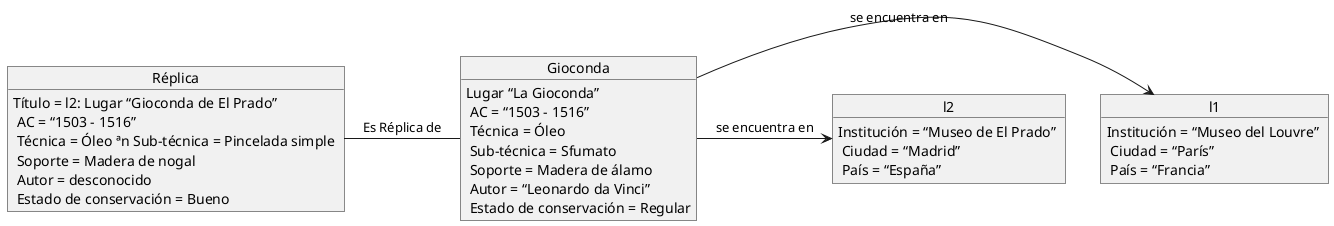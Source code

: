 @startuml

object Gioconda 
Gioconda : Lugar “La Gioconda” \n AC = “1503 - 1516” \n Técnica = Óleo \n Sub-técnica = Sfumato \n Soporte = Madera de álamo \n Autor = “Leonardo da Vinci” \n Estado de conservación = Regular

object l1 
l1 : Institución = “Museo del Louvre” \n Ciudad = “París” \n País = “Francia”
Gioconda => l1 : se encuentra en

object Réplica
Réplica : Título = l2: Lugar “Gioconda de El Prado” \n AC = “1503 - 1516” \n Técnica = Óleo ªn Sub-técnica = Pincelada simple \n Soporte = Madera de nogal \n Autor = desconocido \n Estado de conservación = Bueno

Réplica = Gioconda : Es Réplica de

object l2 
l2 : Institución = “Museo de El Prado” \n Ciudad = “Madrid” \n País = “España”
Gioconda => l2 : se encuentra en

@enduml